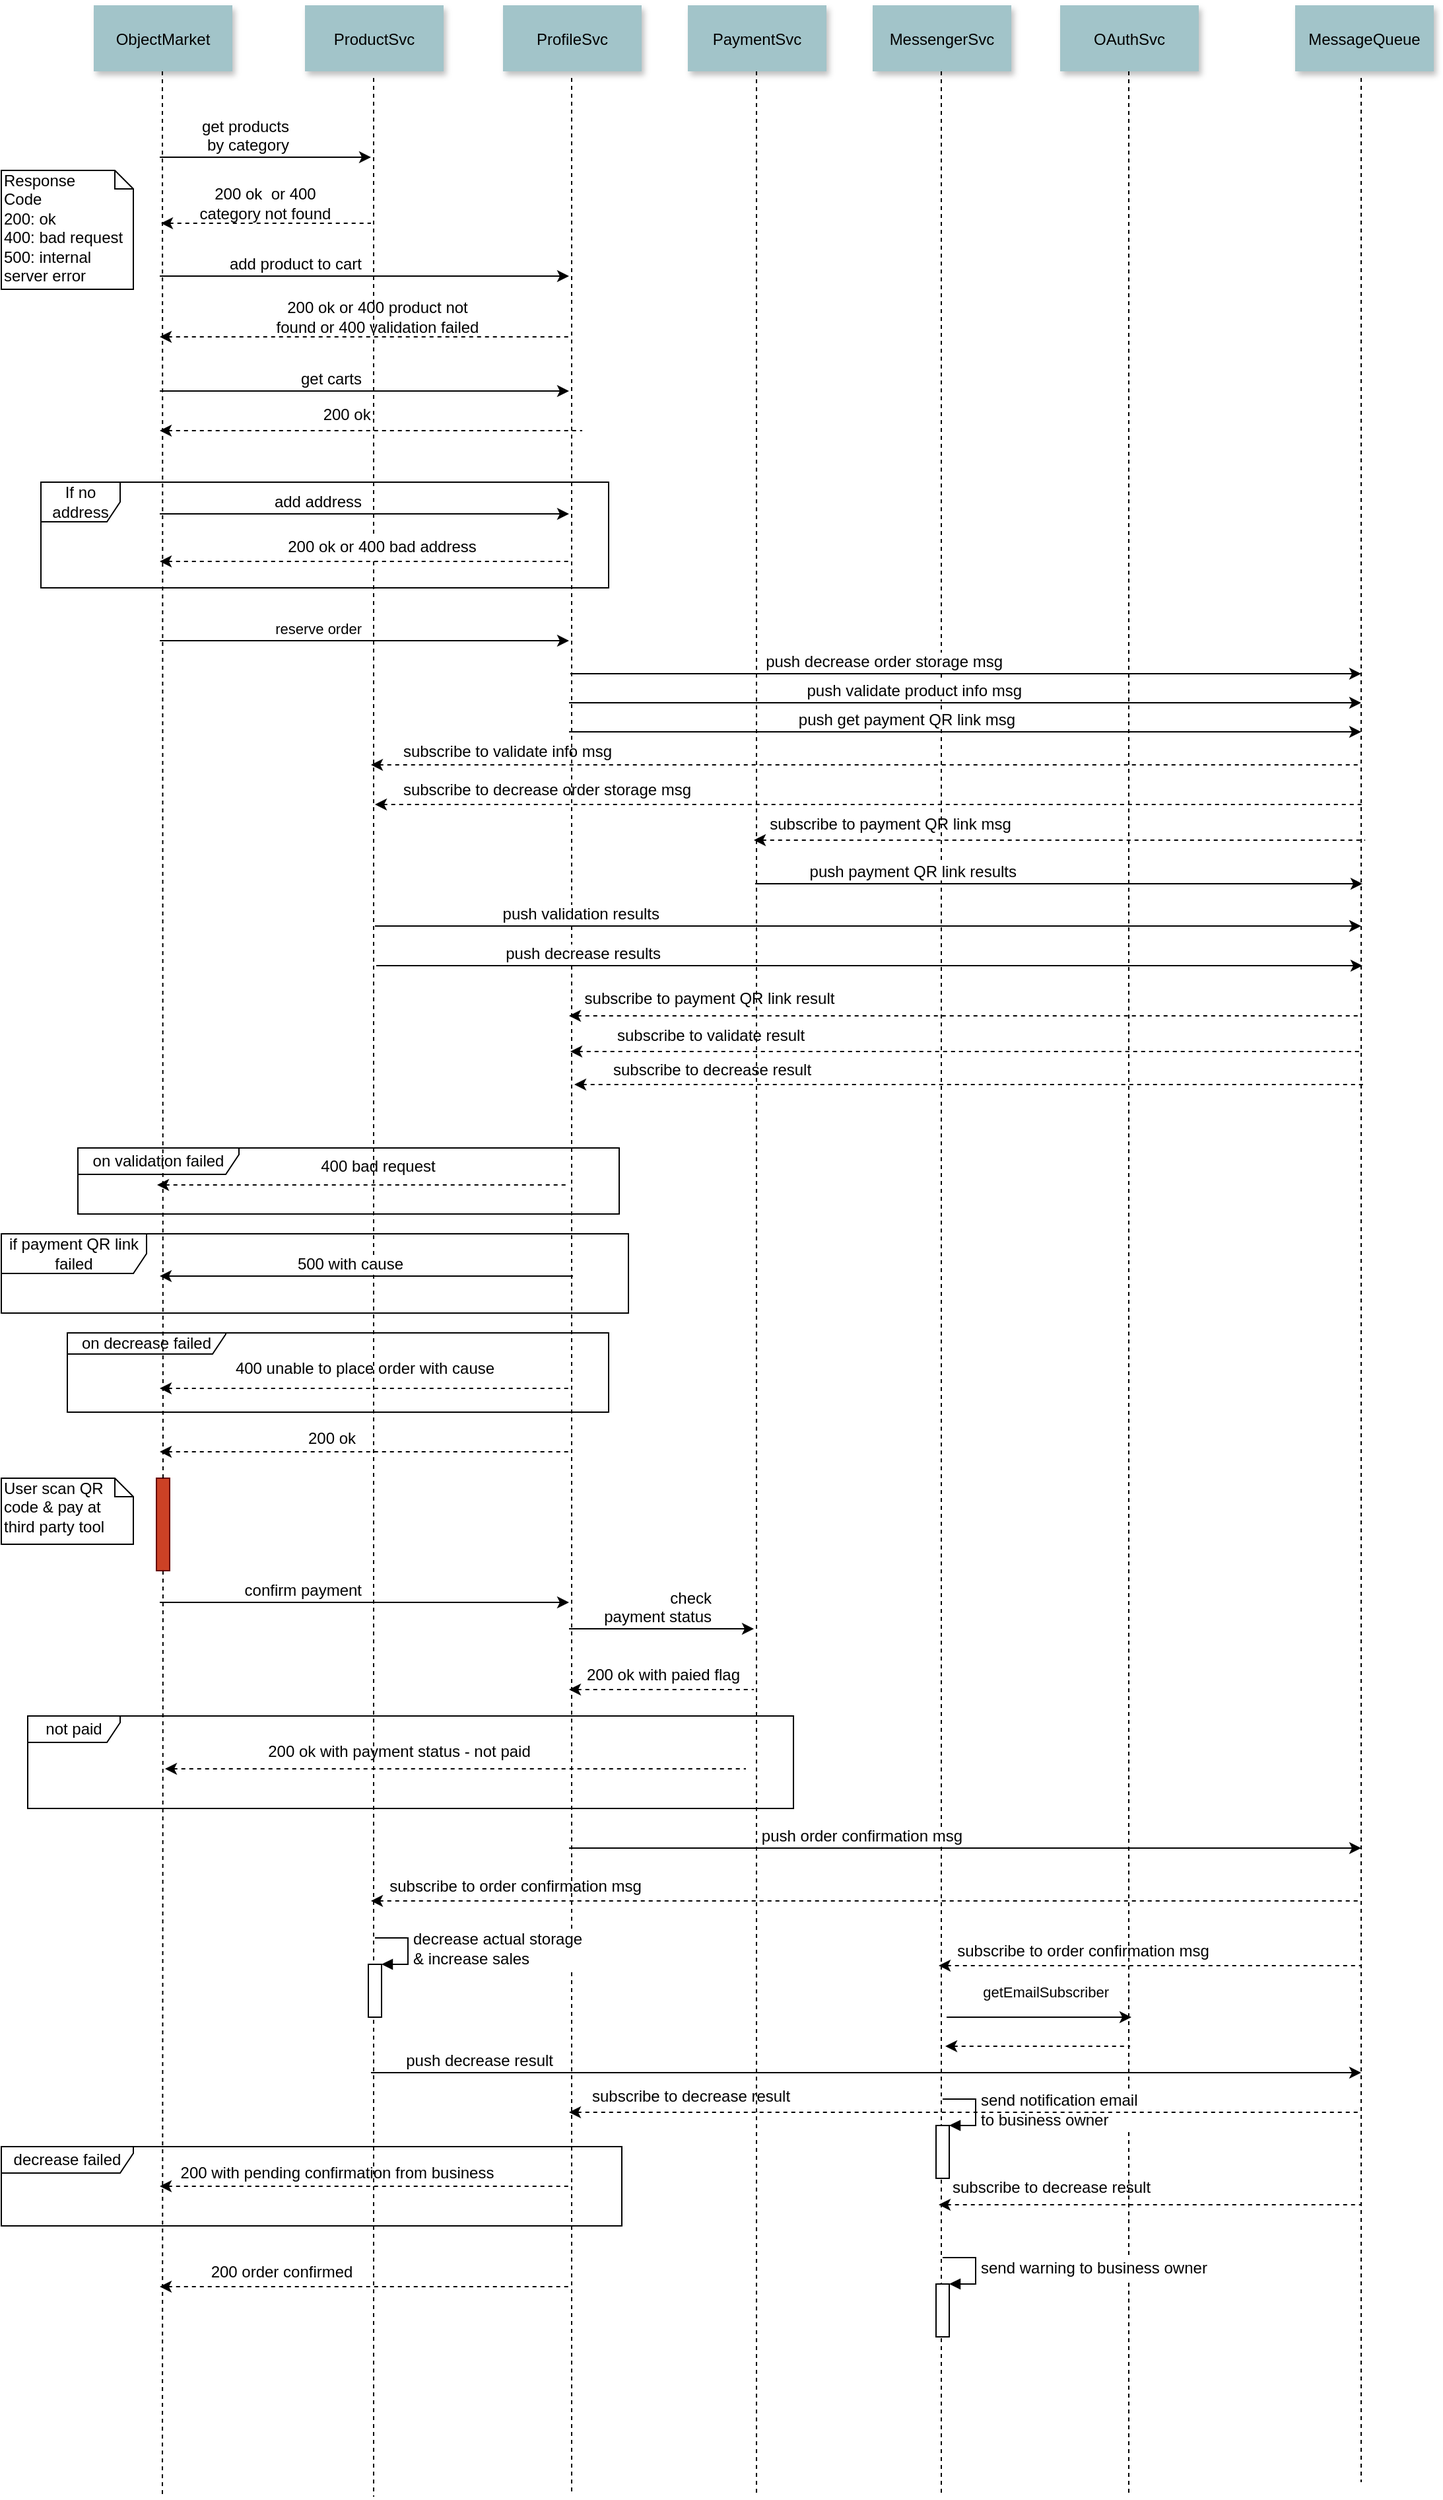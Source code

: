 <mxfile version="12.9.8" type="device"><diagram id="kcqQszaK9MAu1pPIpfMk" name="Page-1"><mxGraphModel dx="1995" dy="1085" grid="1" gridSize="10" guides="1" tooltips="1" connect="1" arrows="1" fold="1" page="1" pageScale="1" pageWidth="850" pageHeight="1400" math="0" shadow="0"><root><mxCell id="0"/><mxCell id="1" parent="0"/><mxCell id="5mW5vWYTD-EJn05oFpKs-34" value="decrease failed" style="shape=umlFrame;whiteSpace=wrap;html=1;fontSize=12;width=100;height=20;" parent="1" vertex="1"><mxGeometry x="20" y="1696" width="470" height="60" as="geometry"/></mxCell><mxCell id="OXMyoe_3X1MO-8A_Pnxp-37" value="if payment QR link failed" style="shape=umlFrame;whiteSpace=wrap;html=1;width=110;height=30;" parent="1" vertex="1"><mxGeometry x="20" y="1005" width="475" height="60" as="geometry"/></mxCell><mxCell id="5mW5vWYTD-EJn05oFpKs-13" value="on decrease failed" style="shape=umlFrame;whiteSpace=wrap;html=1;width=120;height=16;" parent="1" vertex="1"><mxGeometry x="70" y="1080" width="410" height="60" as="geometry"/></mxCell><mxCell id="OXMyoe_3X1MO-8A_Pnxp-25" value="If no address" style="shape=umlFrame;whiteSpace=wrap;html=1;" parent="1" vertex="1"><mxGeometry x="50" y="436" width="430" height="80" as="geometry"/></mxCell><mxCell id="OXMyoe_3X1MO-8A_Pnxp-1" value="ObjectMarket" style="shadow=1;fillColor=#A2C4C9;strokeColor=none" parent="1" vertex="1"><mxGeometry x="90" y="75" width="105" height="50" as="geometry"/></mxCell><mxCell id="OXMyoe_3X1MO-8A_Pnxp-2" value="ProductSvc" style="shadow=1;fillColor=#A2C4C9;strokeColor=none" parent="1" vertex="1"><mxGeometry x="250" y="75" width="105" height="50" as="geometry"/></mxCell><mxCell id="OXMyoe_3X1MO-8A_Pnxp-3" value="ProfileSvc" style="shadow=1;fillColor=#A2C4C9;strokeColor=none" parent="1" vertex="1"><mxGeometry x="400" y="75" width="105" height="50" as="geometry"/></mxCell><mxCell id="OXMyoe_3X1MO-8A_Pnxp-4" value="PaymentSvc" style="shadow=1;fillColor=#A2C4C9;strokeColor=none" parent="1" vertex="1"><mxGeometry x="540" y="75" width="105" height="50" as="geometry"/></mxCell><mxCell id="OXMyoe_3X1MO-8A_Pnxp-5" value="MessengerSvc" style="shadow=1;fillColor=#A2C4C9;strokeColor=none" parent="1" vertex="1"><mxGeometry x="680" y="75" width="105" height="50" as="geometry"/></mxCell><mxCell id="OXMyoe_3X1MO-8A_Pnxp-6" value="" style="edgeStyle=none;endArrow=none;dashed=1" parent="1" source="5mW5vWYTD-EJn05oFpKs-25" edge="1"><mxGeometry x="66.835" y="180" width="100" height="100" as="geometry"><mxPoint x="142" y="125" as="sourcePoint"/><mxPoint x="142" y="1959" as="targetPoint"/></mxGeometry></mxCell><mxCell id="OXMyoe_3X1MO-8A_Pnxp-7" value="" style="edgeStyle=none;endArrow=none;dashed=1" parent="1" edge="1"><mxGeometry x="226.835" y="185" width="100" height="100" as="geometry"><mxPoint x="302" y="130" as="sourcePoint"/><mxPoint x="302" y="1961" as="targetPoint"/></mxGeometry></mxCell><mxCell id="OXMyoe_3X1MO-8A_Pnxp-8" value="" style="edgeStyle=none;endArrow=none;dashed=1" parent="1" edge="1"><mxGeometry x="376.835" y="475" width="100" height="100" as="geometry"><mxPoint x="452" y="130" as="sourcePoint"/><mxPoint x="452" y="1960" as="targetPoint"/></mxGeometry></mxCell><mxCell id="OXMyoe_3X1MO-8A_Pnxp-9" value="" style="edgeStyle=none;endArrow=none;dashed=1" parent="1" edge="1"><mxGeometry x="516.835" y="180" width="100" height="100" as="geometry"><mxPoint x="592" y="125" as="sourcePoint"/><mxPoint x="592" y="1960" as="targetPoint"/></mxGeometry></mxCell><mxCell id="OXMyoe_3X1MO-8A_Pnxp-10" value="" style="edgeStyle=none;endArrow=none;dashed=1" parent="1" edge="1"><mxGeometry x="656.835" y="180" width="100" height="100" as="geometry"><mxPoint x="732" y="125" as="sourcePoint"/><mxPoint x="732" y="1960" as="targetPoint"/></mxGeometry></mxCell><mxCell id="OXMyoe_3X1MO-8A_Pnxp-11" value="get products &#10;by category" style="edgeStyle=none;verticalLabelPosition=top;verticalAlign=bottom;labelPosition=left;align=right;fontSize=12;" parent="1" edge="1"><mxGeometry width="100" height="100" as="geometry"><mxPoint x="140" y="190" as="sourcePoint"/><mxPoint x="300" y="190" as="targetPoint"/><mxPoint x="20" as="offset"/></mxGeometry></mxCell><mxCell id="OXMyoe_3X1MO-8A_Pnxp-12" value="" style="edgeStyle=none;verticalLabelPosition=top;verticalAlign=bottom;labelPosition=left;align=right;endArrow=none;startArrow=classic;dashed=1" parent="1" edge="1"><mxGeometry x="141" y="140.0" width="100" height="100" as="geometry"><mxPoint x="141" y="240" as="sourcePoint"/><mxPoint x="300" y="240" as="targetPoint"/></mxGeometry></mxCell><mxCell id="OXMyoe_3X1MO-8A_Pnxp-13" value="200 ok&amp;nbsp; or 400 category not found" style="text;html=1;strokeColor=none;fillColor=none;align=center;verticalAlign=middle;whiteSpace=wrap;rounded=0;" parent="1" vertex="1"><mxGeometry x="160" y="210" width="120" height="30" as="geometry"/></mxCell><mxCell id="OXMyoe_3X1MO-8A_Pnxp-14" value="add product to cart" style="edgeStyle=none;verticalLabelPosition=top;verticalAlign=bottom;labelPosition=left;align=right;fontSize=12;" parent="1" edge="1"><mxGeometry x="140" y="180" width="100" height="100" as="geometry"><mxPoint x="140" y="280" as="sourcePoint"/><mxPoint x="450" y="280" as="targetPoint"/></mxGeometry></mxCell><mxCell id="OXMyoe_3X1MO-8A_Pnxp-15" value="" style="edgeStyle=none;verticalLabelPosition=top;verticalAlign=bottom;labelPosition=left;align=right;endArrow=none;startArrow=classic;dashed=1" parent="1" edge="1"><mxGeometry x="140" y="226.0" width="100" height="100" as="geometry"><mxPoint x="140" y="326" as="sourcePoint"/><mxPoint x="450" y="326" as="targetPoint"/></mxGeometry></mxCell><mxCell id="OXMyoe_3X1MO-8A_Pnxp-21" value="add address" style="edgeStyle=none;verticalLabelPosition=top;verticalAlign=bottom;labelPosition=left;align=right;fontSize=12;" parent="1" edge="1"><mxGeometry x="140" y="360" width="100" height="100" as="geometry"><mxPoint x="140" y="460" as="sourcePoint"/><mxPoint x="450" y="460" as="targetPoint"/></mxGeometry></mxCell><mxCell id="OXMyoe_3X1MO-8A_Pnxp-22" value="" style="edgeStyle=none;verticalLabelPosition=top;verticalAlign=bottom;labelPosition=left;align=right;endArrow=none;startArrow=classic;dashed=1" parent="1" edge="1"><mxGeometry x="140" y="396.0" width="100" height="100" as="geometry"><mxPoint x="140" y="496" as="sourcePoint"/><mxPoint x="450" y="496" as="targetPoint"/></mxGeometry></mxCell><mxCell id="5mW5vWYTD-EJn05oFpKs-8" value="200 ok or 400 bad address" style="text;html=1;align=center;verticalAlign=middle;resizable=0;points=[];labelBackgroundColor=#ffffff;" parent="OXMyoe_3X1MO-8A_Pnxp-22" vertex="1" connectable="0"><mxGeometry relative="1" as="geometry"><mxPoint x="13" y="-11" as="offset"/></mxGeometry></mxCell><mxCell id="OXMyoe_3X1MO-8A_Pnxp-23" value="reserve order" style="edgeStyle=none;verticalLabelPosition=top;verticalAlign=bottom;labelPosition=left;align=right" parent="1" edge="1"><mxGeometry x="140" y="456" width="100" height="100" as="geometry"><mxPoint x="140" y="556" as="sourcePoint"/><mxPoint x="450" y="556" as="targetPoint"/></mxGeometry></mxCell><mxCell id="OXMyoe_3X1MO-8A_Pnxp-26" value="push validate product info msg" style="edgeStyle=none;verticalLabelPosition=top;verticalAlign=bottom;labelPosition=left;align=right;fontSize=12;" parent="1" edge="1"><mxGeometry y="43" width="100" height="100" as="geometry"><mxPoint x="450" y="603" as="sourcePoint"/><mxPoint x="1050" y="603" as="targetPoint"/><mxPoint x="45" as="offset"/></mxGeometry></mxCell><mxCell id="OXMyoe_3X1MO-8A_Pnxp-31" value="push decrease order storage msg" style="edgeStyle=none;verticalLabelPosition=top;verticalAlign=bottom;labelPosition=left;align=right;fontSize=12;" parent="1" edge="1"><mxGeometry x="1" y="21" width="100" height="100" as="geometry"><mxPoint x="451" y="581" as="sourcePoint"/><mxPoint x="1050" y="581" as="targetPoint"/><mxPoint x="30" as="offset"/></mxGeometry></mxCell><mxCell id="OXMyoe_3X1MO-8A_Pnxp-33" value="push get payment QR link msg" style="edgeStyle=none;verticalLabelPosition=top;verticalAlign=bottom;labelPosition=left;align=right;fontSize=12;" parent="1" edge="1"><mxGeometry y="-327" width="100" height="100" as="geometry"><mxPoint x="450" y="625" as="sourcePoint"/><mxPoint x="1050" y="625" as="targetPoint"/><mxPoint x="40" as="offset"/></mxGeometry></mxCell><mxCell id="OXMyoe_3X1MO-8A_Pnxp-35" value="500 with cause" style="edgeStyle=none;verticalLabelPosition=top;verticalAlign=bottom;labelPosition=left;align=right;fontSize=12;" parent="1" edge="1"><mxGeometry x="-154" y="477" width="100" height="100" as="geometry"><mxPoint x="453" y="1037" as="sourcePoint"/><mxPoint x="140" y="1037" as="targetPoint"/><mxPoint x="30" as="offset"/></mxGeometry></mxCell><mxCell id="OXMyoe_3X1MO-8A_Pnxp-38" value="" style="edgeStyle=none;verticalLabelPosition=top;verticalAlign=bottom;labelPosition=left;align=right;endArrow=none;startArrow=classic;dashed=1" parent="1" edge="1"><mxGeometry x="150" y="1070" width="100" height="100" as="geometry"><mxPoint x="140" y="1170" as="sourcePoint"/><mxPoint x="450" y="1170" as="targetPoint"/></mxGeometry></mxCell><mxCell id="5mW5vWYTD-EJn05oFpKs-23" value="200 ok" style="text;html=1;align=center;verticalAlign=middle;resizable=0;points=[];labelBackgroundColor=#ffffff;fontSize=12;" parent="OXMyoe_3X1MO-8A_Pnxp-38" vertex="1" connectable="0"><mxGeometry relative="1" as="geometry"><mxPoint x="-25" y="-10" as="offset"/></mxGeometry></mxCell><mxCell id="OXMyoe_3X1MO-8A_Pnxp-39" value="confirm payment" style="edgeStyle=none;verticalLabelPosition=top;verticalAlign=bottom;labelPosition=left;align=right;fontSize=12;" parent="1" edge="1"><mxGeometry x="140" y="1184" width="100" height="100" as="geometry"><mxPoint x="140" y="1284" as="sourcePoint"/><mxPoint x="450" y="1284" as="targetPoint"/></mxGeometry></mxCell><mxCell id="OXMyoe_3X1MO-8A_Pnxp-40" value="check&#10;payment status" style="edgeStyle=none;verticalLabelPosition=top;verticalAlign=bottom;labelPosition=left;align=right;fontSize=12;" parent="1" edge="1"><mxGeometry y="304" width="100" height="100" as="geometry"><mxPoint x="450" y="1304" as="sourcePoint"/><mxPoint x="590" y="1304" as="targetPoint"/><mxPoint x="40" as="offset"/></mxGeometry></mxCell><mxCell id="OXMyoe_3X1MO-8A_Pnxp-42" value="" style="edgeStyle=none;verticalLabelPosition=top;verticalAlign=bottom;labelPosition=left;align=right;endArrow=none;startArrow=classic;dashed=1" parent="1" edge="1"><mxGeometry x="450" y="1250" width="100" height="100" as="geometry"><mxPoint x="450" y="1350" as="sourcePoint"/><mxPoint x="590" y="1350" as="targetPoint"/></mxGeometry></mxCell><mxCell id="5mW5vWYTD-EJn05oFpKs-27" value="200 ok with paied flag" style="text;html=1;align=center;verticalAlign=middle;resizable=0;points=[];labelBackgroundColor=#ffffff;fontSize=12;" parent="OXMyoe_3X1MO-8A_Pnxp-42" vertex="1" connectable="0"><mxGeometry relative="1" as="geometry"><mxPoint x="1" y="-11" as="offset"/></mxGeometry></mxCell><mxCell id="OXMyoe_3X1MO-8A_Pnxp-46" value="" style="edgeStyle=none;verticalLabelPosition=top;verticalAlign=bottom;labelPosition=left;align=right;endArrow=none;startArrow=classic;dashed=1" parent="1" edge="1"><mxGeometry x="150" y="1702" width="100" height="100" as="geometry"><mxPoint x="140" y="1802" as="sourcePoint"/><mxPoint x="450" y="1802" as="targetPoint"/></mxGeometry></mxCell><mxCell id="5mW5vWYTD-EJn05oFpKs-2" value="Response&lt;br&gt;Code&lt;br&gt;200: ok&lt;br&gt;400: bad request&lt;br&gt;500: internal server error" style="shape=note;whiteSpace=wrap;html=1;size=14;verticalAlign=top;align=left;spacingTop=-6;" parent="1" vertex="1"><mxGeometry x="20" y="200" width="100" height="90" as="geometry"/></mxCell><mxCell id="5mW5vWYTD-EJn05oFpKs-4" value="200 ok or 400 product not found or 400 validation failed" style="text;html=1;strokeColor=none;fillColor=none;align=center;verticalAlign=middle;whiteSpace=wrap;rounded=0;" parent="1" vertex="1"><mxGeometry x="220" y="301" width="170" height="20" as="geometry"/></mxCell><mxCell id="5mW5vWYTD-EJn05oFpKs-5" value="get carts" style="edgeStyle=none;verticalLabelPosition=top;verticalAlign=bottom;labelPosition=left;align=right;fontSize=12;" parent="1" edge="1"><mxGeometry x="140" y="267" width="100" height="100" as="geometry"><mxPoint x="140" y="367" as="sourcePoint"/><mxPoint x="450" y="367" as="targetPoint"/></mxGeometry></mxCell><mxCell id="5mW5vWYTD-EJn05oFpKs-6" value="" style="edgeStyle=none;verticalLabelPosition=top;verticalAlign=bottom;labelPosition=left;align=right;endArrow=none;startArrow=classic;dashed=1" parent="1" edge="1"><mxGeometry x="140" y="297.0" width="100" height="100" as="geometry"><mxPoint x="140" y="397" as="sourcePoint"/><mxPoint x="460" y="397" as="targetPoint"/></mxGeometry></mxCell><mxCell id="5mW5vWYTD-EJn05oFpKs-7" value="200 ok&amp;nbsp;" style="text;html=1;align=center;verticalAlign=middle;resizable=0;points=[];autosize=1;" parent="1" vertex="1"><mxGeometry x="258" y="375" width="50" height="20" as="geometry"/></mxCell><mxCell id="5mW5vWYTD-EJn05oFpKs-11" value="" style="edgeStyle=none;verticalLabelPosition=top;verticalAlign=bottom;labelPosition=left;align=right;endArrow=none;startArrow=classic;dashed=1" parent="1" edge="1"><mxGeometry x="140" y="1022" width="100" height="100" as="geometry"><mxPoint x="140" y="1122" as="sourcePoint"/><mxPoint x="450" y="1122" as="targetPoint"/></mxGeometry></mxCell><mxCell id="5mW5vWYTD-EJn05oFpKs-12" value="400 unable to place order with cause" style="text;html=1;align=center;verticalAlign=middle;resizable=0;points=[];autosize=1;" parent="1" vertex="1"><mxGeometry x="190" y="1097" width="210" height="20" as="geometry"/></mxCell><mxCell id="5mW5vWYTD-EJn05oFpKs-14" value="" style="edgeStyle=none;verticalLabelPosition=top;verticalAlign=bottom;labelPosition=left;align=right;endArrow=none;startArrow=classic;dashed=1" parent="1" edge="1"><mxGeometry x="138" y="868" width="100" height="100" as="geometry"><mxPoint x="138" y="968" as="sourcePoint"/><mxPoint x="448" y="968" as="targetPoint"/></mxGeometry></mxCell><mxCell id="5mW5vWYTD-EJn05oFpKs-15" value="400 bad request" style="text;html=1;align=center;verticalAlign=middle;resizable=0;points=[];autosize=1;" parent="1" vertex="1"><mxGeometry x="255" y="944" width="100" height="20" as="geometry"/></mxCell><mxCell id="5mW5vWYTD-EJn05oFpKs-16" value="on validation failed" style="shape=umlFrame;whiteSpace=wrap;html=1;width=122;height=20;" parent="1" vertex="1"><mxGeometry x="78" y="940" width="410" height="50" as="geometry"/></mxCell><mxCell id="5mW5vWYTD-EJn05oFpKs-24" value="User scan QR code &amp;amp; pay at third party tool" style="shape=note;whiteSpace=wrap;html=1;size=14;verticalAlign=top;align=left;spacingTop=-6;fontSize=12;" parent="1" vertex="1"><mxGeometry x="20" y="1190" width="100" height="50" as="geometry"/></mxCell><mxCell id="5mW5vWYTD-EJn05oFpKs-25" value="" style="fillColor=#CC4125;strokeColor=#660000;fontSize=12;" parent="1" vertex="1"><mxGeometry x="137.5" y="1190" width="10" height="70" as="geometry"/></mxCell><mxCell id="5mW5vWYTD-EJn05oFpKs-26" value="" style="edgeStyle=none;endArrow=none;dashed=1" parent="1" target="5mW5vWYTD-EJn05oFpKs-25" edge="1"><mxGeometry x="66.835" y="180" width="100" height="100" as="geometry"><mxPoint x="142" y="125" as="sourcePoint"/><mxPoint x="142" y="1959" as="targetPoint"/></mxGeometry></mxCell><mxCell id="5mW5vWYTD-EJn05oFpKs-28" value="" style="edgeStyle=none;verticalLabelPosition=top;verticalAlign=bottom;labelPosition=left;align=right;endArrow=none;startArrow=classic;dashed=1" parent="1" edge="1"><mxGeometry x="144" y="1310" width="100" height="100" as="geometry"><mxPoint x="144" y="1410" as="sourcePoint"/><mxPoint x="584" y="1410" as="targetPoint"/></mxGeometry></mxCell><mxCell id="5mW5vWYTD-EJn05oFpKs-29" value="200 ok with payment status - not paid" style="text;html=1;align=center;verticalAlign=middle;resizable=0;points=[];autosize=1;fontSize=12;" parent="1" vertex="1"><mxGeometry x="216" y="1387" width="210" height="20" as="geometry"/></mxCell><mxCell id="5mW5vWYTD-EJn05oFpKs-30" value="not paid" style="shape=umlFrame;whiteSpace=wrap;html=1;fontSize=12;width=70;height=20;" parent="1" vertex="1"><mxGeometry x="40" y="1370" width="580" height="70" as="geometry"/></mxCell><mxCell id="5mW5vWYTD-EJn05oFpKs-32" value="" style="edgeStyle=none;verticalLabelPosition=top;verticalAlign=bottom;labelPosition=left;align=right;endArrow=none;startArrow=classic;dashed=1;fontSize=12;" parent="1" edge="1"><mxGeometry x="140" y="1626" width="100" height="100" as="geometry"><mxPoint x="140" y="1726" as="sourcePoint"/><mxPoint x="450" y="1726" as="targetPoint"/></mxGeometry></mxCell><mxCell id="5mW5vWYTD-EJn05oFpKs-33" value="200 with pending confirmation from business" style="text;html=1;align=center;verticalAlign=middle;resizable=0;points=[];autosize=1;fontSize=12;" parent="1" vertex="1"><mxGeometry x="149" y="1706" width="250" height="20" as="geometry"/></mxCell><mxCell id="5mW5vWYTD-EJn05oFpKs-35" value="200 order confirmed" style="text;html=1;align=center;verticalAlign=middle;resizable=0;points=[];autosize=1;fontSize=12;" parent="1" vertex="1"><mxGeometry x="172" y="1781" width="120" height="20" as="geometry"/></mxCell><mxCell id="KV_P_wkpfniVTUAuucnb-1" value="getEmailSubscriber" style="edgeStyle=none;verticalLabelPosition=top;verticalAlign=bottom;labelPosition=left;align=right" parent="1" edge="1"><mxGeometry x="6" y="-172" width="100" height="100" as="geometry"><mxPoint x="736" y="1598" as="sourcePoint"/><mxPoint x="876" y="1598" as="targetPoint"/><mxPoint x="55" y="-10" as="offset"/></mxGeometry></mxCell><mxCell id="KV_P_wkpfniVTUAuucnb-2" value="" style="edgeStyle=none;verticalLabelPosition=top;verticalAlign=bottom;labelPosition=left;align=right;endArrow=none;startArrow=classic;dashed=1" parent="1" edge="1"><mxGeometry x="555" y="1520" width="100" height="100" as="geometry"><mxPoint x="735" y="1620" as="sourcePoint"/><mxPoint x="875" y="1620" as="targetPoint"/></mxGeometry></mxCell><mxCell id="KV_P_wkpfniVTUAuucnb-3" value="OAuthSvc" style="shadow=1;fillColor=#A2C4C9;strokeColor=none" parent="1" vertex="1"><mxGeometry x="822" y="75" width="105" height="50" as="geometry"/></mxCell><mxCell id="KV_P_wkpfniVTUAuucnb-4" value="" style="edgeStyle=none;endArrow=none;dashed=1" parent="1" edge="1"><mxGeometry x="798.835" y="180" width="100" height="100" as="geometry"><mxPoint x="874" y="125" as="sourcePoint"/><mxPoint x="874" y="1960" as="targetPoint"/></mxGeometry></mxCell><mxCell id="41bs3b31d2dqrPMYwgwQ-1" value="MessageQueue" style="shadow=1;fillColor=#A2C4C9;strokeColor=none" vertex="1" parent="1"><mxGeometry x="1000" y="75" width="105" height="50" as="geometry"/></mxCell><mxCell id="41bs3b31d2dqrPMYwgwQ-2" value="" style="edgeStyle=none;endArrow=none;dashed=1" edge="1" parent="1"><mxGeometry x="974.835" y="185" width="100" height="100" as="geometry"><mxPoint x="1050" y="130" as="sourcePoint"/><mxPoint x="1050" y="1950" as="targetPoint"/></mxGeometry></mxCell><mxCell id="41bs3b31d2dqrPMYwgwQ-3" value="" style="edgeStyle=none;verticalLabelPosition=top;verticalAlign=bottom;labelPosition=left;align=right;endArrow=none;startArrow=classic;dashed=1" edge="1" parent="1"><mxGeometry x="300" y="550" width="100" height="100" as="geometry"><mxPoint x="300" y="650" as="sourcePoint"/><mxPoint x="1050" y="650" as="targetPoint"/></mxGeometry></mxCell><mxCell id="41bs3b31d2dqrPMYwgwQ-4" value="subscribe to validate info msg" style="text;html=1;align=center;verticalAlign=middle;resizable=0;points=[];autosize=1;" vertex="1" parent="1"><mxGeometry x="318" y="630" width="170" height="20" as="geometry"/></mxCell><mxCell id="41bs3b31d2dqrPMYwgwQ-5" value="" style="edgeStyle=none;verticalLabelPosition=top;verticalAlign=bottom;labelPosition=left;align=right;endArrow=none;startArrow=classic;dashed=1" edge="1" parent="1"><mxGeometry x="303" y="580" width="100" height="100" as="geometry"><mxPoint x="303" y="680" as="sourcePoint"/><mxPoint x="1053" y="680" as="targetPoint"/></mxGeometry></mxCell><mxCell id="41bs3b31d2dqrPMYwgwQ-6" value="subscribe to decrease order storage msg" style="text;html=1;align=center;verticalAlign=middle;resizable=0;points=[];autosize=1;" vertex="1" parent="1"><mxGeometry x="318" y="659" width="230" height="20" as="geometry"/></mxCell><mxCell id="41bs3b31d2dqrPMYwgwQ-8" value="" style="edgeStyle=none;verticalLabelPosition=top;verticalAlign=bottom;labelPosition=left;align=right;endArrow=none;startArrow=classic;dashed=1" edge="1" parent="1"><mxGeometry x="303" y="607" width="100" height="100" as="geometry"><mxPoint x="590" y="707" as="sourcePoint"/><mxPoint x="1053" y="707" as="targetPoint"/></mxGeometry></mxCell><mxCell id="41bs3b31d2dqrPMYwgwQ-9" value="subscribe to payment QR link msg" style="text;html=1;align=center;verticalAlign=middle;resizable=0;points=[];autosize=1;" vertex="1" parent="1"><mxGeometry x="593" y="685" width="200" height="20" as="geometry"/></mxCell><mxCell id="41bs3b31d2dqrPMYwgwQ-10" value="push payment QR link results" style="edgeStyle=none;verticalLabelPosition=top;verticalAlign=bottom;labelPosition=left;align=right;fontSize=12;" edge="1" parent="1"><mxGeometry x="1" width="100" height="100" as="geometry"><mxPoint x="591" y="740" as="sourcePoint"/><mxPoint x="1051" y="740" as="targetPoint"/><mxPoint x="-30" as="offset"/></mxGeometry></mxCell><mxCell id="41bs3b31d2dqrPMYwgwQ-11" value="push validation results" style="edgeStyle=none;verticalLabelPosition=top;verticalAlign=bottom;labelPosition=left;align=right;fontSize=12;" edge="1" parent="1"><mxGeometry y="12" width="100" height="100" as="geometry"><mxPoint x="303" y="772" as="sourcePoint"/><mxPoint x="1050" y="772" as="targetPoint"/><mxPoint x="-156" as="offset"/></mxGeometry></mxCell><mxCell id="41bs3b31d2dqrPMYwgwQ-12" value="push decrease results" style="edgeStyle=none;verticalLabelPosition=top;verticalAlign=bottom;labelPosition=left;align=right;fontSize=12;" edge="1" parent="1"><mxGeometry x="1" y="42" width="100" height="100" as="geometry"><mxPoint x="304" y="802" as="sourcePoint"/><mxPoint x="1051" y="802" as="targetPoint"/><mxPoint x="-156" as="offset"/></mxGeometry></mxCell><mxCell id="41bs3b31d2dqrPMYwgwQ-14" value="" style="edgeStyle=none;verticalLabelPosition=top;verticalAlign=bottom;labelPosition=left;align=right;endArrow=none;startArrow=classic;dashed=1" edge="1" parent="1"><mxGeometry x="163" y="740" width="100" height="100" as="geometry"><mxPoint x="450" y="840" as="sourcePoint"/><mxPoint x="1050" y="840" as="targetPoint"/></mxGeometry></mxCell><mxCell id="41bs3b31d2dqrPMYwgwQ-15" value="subscribe to payment QR link result" style="text;html=1;align=center;verticalAlign=middle;resizable=0;points=[];autosize=1;fontSize=12;" vertex="1" parent="1"><mxGeometry x="456" y="817" width="200" height="20" as="geometry"/></mxCell><mxCell id="41bs3b31d2dqrPMYwgwQ-16" value="" style="edgeStyle=none;verticalLabelPosition=top;verticalAlign=bottom;labelPosition=left;align=right;endArrow=none;startArrow=classic;dashed=1" edge="1" parent="1"><mxGeometry x="164" y="767" width="100" height="100" as="geometry"><mxPoint x="451" y="867" as="sourcePoint"/><mxPoint x="1051" y="867" as="targetPoint"/></mxGeometry></mxCell><mxCell id="41bs3b31d2dqrPMYwgwQ-17" value="subscribe to validate result" style="text;html=1;align=center;verticalAlign=middle;resizable=0;points=[];autosize=1;fontSize=12;" vertex="1" parent="1"><mxGeometry x="477" y="845" width="160" height="20" as="geometry"/></mxCell><mxCell id="41bs3b31d2dqrPMYwgwQ-18" value="" style="edgeStyle=none;verticalLabelPosition=top;verticalAlign=bottom;labelPosition=left;align=right;endArrow=none;startArrow=classic;dashed=1" edge="1" parent="1"><mxGeometry x="167" y="792" width="100" height="100" as="geometry"><mxPoint x="454" y="892" as="sourcePoint"/><mxPoint x="1054" y="892" as="targetPoint"/></mxGeometry></mxCell><mxCell id="41bs3b31d2dqrPMYwgwQ-19" value="subscribe to decrease result" style="text;html=1;align=center;verticalAlign=middle;resizable=0;points=[];autosize=1;fontSize=12;" vertex="1" parent="1"><mxGeometry x="473" y="871" width="170" height="20" as="geometry"/></mxCell><mxCell id="41bs3b31d2dqrPMYwgwQ-20" value="push order confirmation msg" style="edgeStyle=none;verticalLabelPosition=top;verticalAlign=bottom;labelPosition=left;align=right;fontSize=12;" edge="1" parent="1"><mxGeometry x="450" y="1370" width="100" height="100" as="geometry"><mxPoint x="450" y="1470" as="sourcePoint"/><mxPoint x="1050" y="1470" as="targetPoint"/></mxGeometry></mxCell><mxCell id="41bs3b31d2dqrPMYwgwQ-23" value="" style="edgeStyle=none;verticalLabelPosition=top;verticalAlign=bottom;labelPosition=left;align=right;endArrow=none;startArrow=classic;dashed=1;fontSize=12;" edge="1" parent="1"><mxGeometry x="300" y="1410" width="100" height="100" as="geometry"><mxPoint x="300" y="1510" as="sourcePoint"/><mxPoint x="1050" y="1510" as="targetPoint"/></mxGeometry></mxCell><mxCell id="41bs3b31d2dqrPMYwgwQ-24" value="subscribe to order confirmation msg" style="text;html=1;align=center;verticalAlign=middle;resizable=0;points=[];autosize=1;fontSize=12;" vertex="1" parent="1"><mxGeometry x="304" y="1489" width="210" height="20" as="geometry"/></mxCell><mxCell id="41bs3b31d2dqrPMYwgwQ-25" value="" style="edgeStyle=none;verticalLabelPosition=top;verticalAlign=bottom;labelPosition=left;align=right;endArrow=none;startArrow=classic;dashed=1;fontSize=12;" edge="1" parent="1"><mxGeometry x="730" y="1459" width="100" height="100" as="geometry"><mxPoint x="730" y="1559" as="sourcePoint"/><mxPoint x="1050" y="1559" as="targetPoint"/></mxGeometry></mxCell><mxCell id="41bs3b31d2dqrPMYwgwQ-26" value="subscribe to order confirmation msg" style="text;html=1;align=center;verticalAlign=middle;resizable=0;points=[];autosize=1;fontSize=12;" vertex="1" parent="1"><mxGeometry x="734" y="1538" width="210" height="20" as="geometry"/></mxCell><mxCell id="41bs3b31d2dqrPMYwgwQ-27" value="" style="html=1;points=[];perimeter=orthogonalPerimeter;fontSize=12;" vertex="1" parent="1"><mxGeometry x="298" y="1558" width="10" height="40" as="geometry"/></mxCell><mxCell id="41bs3b31d2dqrPMYwgwQ-28" value="&lt;span style=&quot;text-align: right&quot;&gt;decrease actual storage&lt;/span&gt;&lt;br style=&quot;padding: 0px ; margin: 0px ; text-align: right&quot;&gt;&lt;span style=&quot;text-align: right&quot;&gt;&amp;amp; increase sales&lt;/span&gt;" style="edgeStyle=orthogonalEdgeStyle;html=1;align=left;spacingLeft=2;endArrow=block;rounded=0;entryX=1;entryY=0;fontSize=12;" edge="1" target="41bs3b31d2dqrPMYwgwQ-27" parent="1"><mxGeometry relative="1" as="geometry"><mxPoint x="303" y="1538" as="sourcePoint"/><Array as="points"><mxPoint x="328" y="1538"/></Array></mxGeometry></mxCell><mxCell id="41bs3b31d2dqrPMYwgwQ-29" value="" style="html=1;points=[];perimeter=orthogonalPerimeter;fontSize=12;" vertex="1" parent="1"><mxGeometry x="728" y="1680" width="10" height="40" as="geometry"/></mxCell><mxCell id="41bs3b31d2dqrPMYwgwQ-30" value="&lt;span style=&quot;text-align: right&quot;&gt;send notification email&lt;/span&gt;&lt;br style=&quot;padding: 0px ; margin: 0px ; text-align: right&quot;&gt;&lt;span style=&quot;text-align: right&quot;&gt;to business owner&lt;/span&gt;" style="edgeStyle=orthogonalEdgeStyle;html=1;align=left;spacingLeft=2;endArrow=block;rounded=0;entryX=1;entryY=0;fontSize=12;" edge="1" target="41bs3b31d2dqrPMYwgwQ-29" parent="1"><mxGeometry relative="1" as="geometry"><mxPoint x="733" y="1660" as="sourcePoint"/><Array as="points"><mxPoint x="758" y="1660"/></Array></mxGeometry></mxCell><mxCell id="41bs3b31d2dqrPMYwgwQ-31" value="push decrease result" style="edgeStyle=none;verticalLabelPosition=top;verticalAlign=bottom;labelPosition=left;align=right;fontSize=12;" edge="1" parent="1"><mxGeometry width="100" height="100" as="geometry"><mxPoint x="300" y="1640" as="sourcePoint"/><mxPoint x="1050" y="1640" as="targetPoint"/><mxPoint x="-235" as="offset"/></mxGeometry></mxCell><mxCell id="41bs3b31d2dqrPMYwgwQ-32" value="" style="edgeStyle=none;verticalLabelPosition=top;verticalAlign=bottom;labelPosition=left;align=right;endArrow=none;startArrow=classic;dashed=1;fontSize=12;" edge="1" parent="1"><mxGeometry x="300" y="1570" width="100" height="100" as="geometry"><mxPoint x="450" y="1670" as="sourcePoint"/><mxPoint x="1050" y="1670" as="targetPoint"/></mxGeometry></mxCell><mxCell id="41bs3b31d2dqrPMYwgwQ-33" value="subscribe to decrease result" style="text;html=1;align=center;verticalAlign=middle;resizable=0;points=[];autosize=1;fontSize=12;" vertex="1" parent="1"><mxGeometry x="457" y="1648" width="170" height="20" as="geometry"/></mxCell><mxCell id="41bs3b31d2dqrPMYwgwQ-34" value="" style="edgeStyle=none;verticalLabelPosition=top;verticalAlign=bottom;labelPosition=left;align=right;endArrow=none;startArrow=classic;dashed=1;fontSize=12;" edge="1" parent="1"><mxGeometry x="300" y="1640" width="100" height="100" as="geometry"><mxPoint x="730" y="1740" as="sourcePoint"/><mxPoint x="1050" y="1740" as="targetPoint"/></mxGeometry></mxCell><mxCell id="41bs3b31d2dqrPMYwgwQ-35" value="subscribe to decrease result" style="text;html=1;align=center;verticalAlign=middle;resizable=0;points=[];autosize=1;fontSize=12;" vertex="1" parent="1"><mxGeometry x="730" y="1717" width="170" height="20" as="geometry"/></mxCell><mxCell id="41bs3b31d2dqrPMYwgwQ-36" value="" style="html=1;points=[];perimeter=orthogonalPerimeter;fontSize=12;" vertex="1" parent="1"><mxGeometry x="728" y="1800" width="10" height="40" as="geometry"/></mxCell><mxCell id="41bs3b31d2dqrPMYwgwQ-37" value="send warning to business owner" style="edgeStyle=orthogonalEdgeStyle;html=1;align=left;spacingLeft=2;endArrow=block;rounded=0;entryX=1;entryY=0;fontSize=12;" edge="1" target="41bs3b31d2dqrPMYwgwQ-36" parent="1"><mxGeometry relative="1" as="geometry"><mxPoint x="733" y="1780" as="sourcePoint"/><Array as="points"><mxPoint x="758" y="1780"/></Array></mxGeometry></mxCell></root></mxGraphModel></diagram></mxfile>